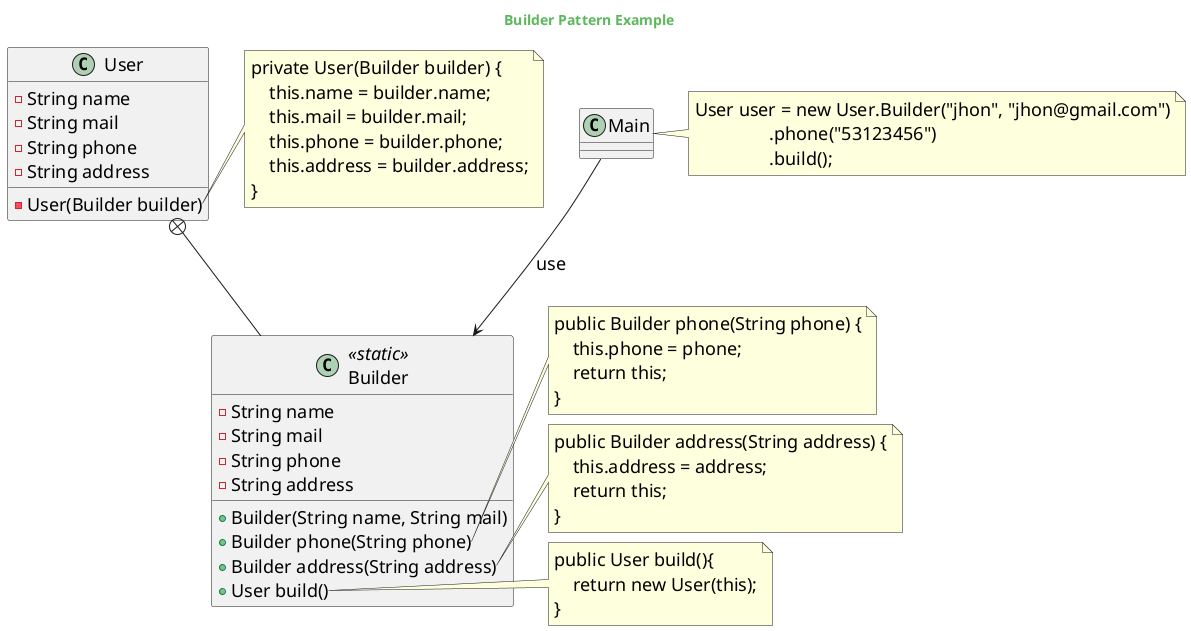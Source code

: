 @startuml

skinparam backgroundcolor transparent
skinparam classFontSize 18
skinparam noteFontSize 18
skinparam arrowFontSize 18
skinparam classAttributeFontSize 18
skinparam classStereotypeFontSize 18

skinparam titleFontColor #5cb85c

Title Builder Pattern Example

class User {
    - String name
    - String mail
    - String phone
    - String address
    - User(Builder builder)
}

class Builder<<static>>{
    - String name
    - String mail
    - String phone
    - String address
    + Builder(String name, String mail)
    + Builder phone(String phone)
    + Builder address(String address)
    + User build()
}

User +-- Builder

note right of User::User
    private User(Builder builder) {
        this.name = builder.name;
        this.mail = builder.mail;
        this.phone = builder.phone;
        this.address = builder.address;
    }
end note

note right of Builder::phone(
    public Builder phone(String phone) {
        this.phone = phone;
        return this;
    }
end note

note right of Builder::address(
    public Builder address(String address) {
        this.address = address;
        return this;
    }
end note

note right of Builder::build
    public User build(){
        return new User(this);
    }
end note

class Main

Main --> Builder: use

note right of Main
    User user = new User.Builder("jhon", "jhon@gmail.com")
                    .phone("53123456")
                    .build();
end note

@enduml